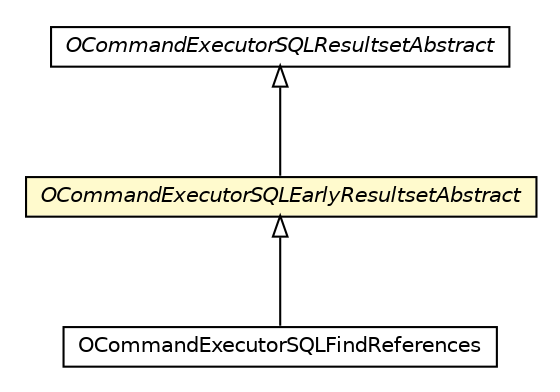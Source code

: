 #!/usr/local/bin/dot
#
# Class diagram 
# Generated by UMLGraph version R5_6-24-gf6e263 (http://www.umlgraph.org/)
#

digraph G {
	edge [fontname="Helvetica",fontsize=10,labelfontname="Helvetica",labelfontsize=10];
	node [fontname="Helvetica",fontsize=10,shape=plaintext];
	nodesep=0.25;
	ranksep=0.5;
	// com.orientechnologies.orient.core.sql.OCommandExecutorSQLFindReferences
	c1045097 [label=<<table title="com.orientechnologies.orient.core.sql.OCommandExecutorSQLFindReferences" border="0" cellborder="1" cellspacing="0" cellpadding="2" port="p" href="./OCommandExecutorSQLFindReferences.html">
		<tr><td><table border="0" cellspacing="0" cellpadding="1">
<tr><td align="center" balign="center"> OCommandExecutorSQLFindReferences </td></tr>
		</table></td></tr>
		</table>>, URL="./OCommandExecutorSQLFindReferences.html", fontname="Helvetica", fontcolor="black", fontsize=10.0];
	// com.orientechnologies.orient.core.sql.OCommandExecutorSQLEarlyResultsetAbstract
	c1045123 [label=<<table title="com.orientechnologies.orient.core.sql.OCommandExecutorSQLEarlyResultsetAbstract" border="0" cellborder="1" cellspacing="0" cellpadding="2" port="p" bgcolor="lemonChiffon" href="./OCommandExecutorSQLEarlyResultsetAbstract.html">
		<tr><td><table border="0" cellspacing="0" cellpadding="1">
<tr><td align="center" balign="center"><font face="Helvetica-Oblique"> OCommandExecutorSQLEarlyResultsetAbstract </font></td></tr>
		</table></td></tr>
		</table>>, URL="./OCommandExecutorSQLEarlyResultsetAbstract.html", fontname="Helvetica", fontcolor="black", fontsize=10.0];
	// com.orientechnologies.orient.core.sql.OCommandExecutorSQLResultsetAbstract
	c1045156 [label=<<table title="com.orientechnologies.orient.core.sql.OCommandExecutorSQLResultsetAbstract" border="0" cellborder="1" cellspacing="0" cellpadding="2" port="p" href="./OCommandExecutorSQLResultsetAbstract.html">
		<tr><td><table border="0" cellspacing="0" cellpadding="1">
<tr><td align="center" balign="center"><font face="Helvetica-Oblique"> OCommandExecutorSQLResultsetAbstract </font></td></tr>
		</table></td></tr>
		</table>>, URL="./OCommandExecutorSQLResultsetAbstract.html", fontname="Helvetica", fontcolor="black", fontsize=10.0];
	//com.orientechnologies.orient.core.sql.OCommandExecutorSQLFindReferences extends com.orientechnologies.orient.core.sql.OCommandExecutorSQLEarlyResultsetAbstract
	c1045123:p -> c1045097:p [dir=back,arrowtail=empty];
	//com.orientechnologies.orient.core.sql.OCommandExecutorSQLEarlyResultsetAbstract extends com.orientechnologies.orient.core.sql.OCommandExecutorSQLResultsetAbstract
	c1045156:p -> c1045123:p [dir=back,arrowtail=empty];
}

